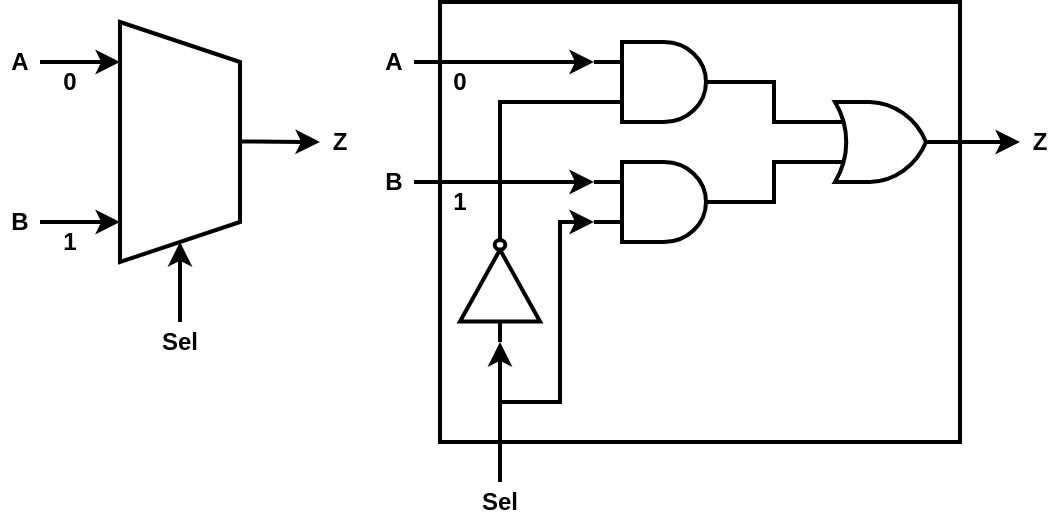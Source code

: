 <mxfile version="19.0.3" type="device"><diagram id="Bbka2i3p0ZuTExeht4uv" name="페이지-1"><mxGraphModel dx="663" dy="421" grid="1" gridSize="10" guides="1" tooltips="1" connect="1" arrows="1" fold="1" page="1" pageScale="1" pageWidth="827" pageHeight="1169" math="0" shadow="0"><root><mxCell id="0"/><mxCell id="1" parent="0"/><mxCell id="jLlLBWBLfMlOschS8_l0-33" value="" style="rounded=0;whiteSpace=wrap;html=1;fontSize=2;strokeWidth=2;" vertex="1" parent="1"><mxGeometry x="570" y="240" width="260" height="220" as="geometry"/></mxCell><mxCell id="jLlLBWBLfMlOschS8_l0-1" value="" style="shape=trapezoid;perimeter=trapezoidPerimeter;whiteSpace=wrap;html=1;fixedSize=1;rotation=90;strokeWidth=2;" vertex="1" parent="1"><mxGeometry x="380" y="280" width="120" height="60" as="geometry"/></mxCell><mxCell id="jLlLBWBLfMlOschS8_l0-2" value="" style="endArrow=classic;html=1;rounded=0;strokeWidth=2;" edge="1" parent="1"><mxGeometry width="50" height="50" relative="1" as="geometry"><mxPoint x="370" y="270" as="sourcePoint"/><mxPoint x="410" y="270" as="targetPoint"/></mxGeometry></mxCell><mxCell id="jLlLBWBLfMlOschS8_l0-3" value="" style="endArrow=classic;html=1;rounded=0;strokeWidth=2;" edge="1" parent="1"><mxGeometry width="50" height="50" relative="1" as="geometry"><mxPoint x="370" y="350" as="sourcePoint"/><mxPoint x="410" y="350" as="targetPoint"/></mxGeometry></mxCell><mxCell id="jLlLBWBLfMlOschS8_l0-4" value="" style="endArrow=classic;html=1;rounded=0;strokeWidth=2;" edge="1" parent="1"><mxGeometry width="50" height="50" relative="1" as="geometry"><mxPoint x="470" y="309.73" as="sourcePoint"/><mxPoint x="510" y="310" as="targetPoint"/></mxGeometry></mxCell><mxCell id="jLlLBWBLfMlOschS8_l0-5" value="A" style="text;html=1;strokeColor=none;fillColor=none;align=center;verticalAlign=middle;whiteSpace=wrap;rounded=0;fontStyle=1" vertex="1" parent="1"><mxGeometry x="350" y="250" width="20" height="40" as="geometry"/></mxCell><mxCell id="jLlLBWBLfMlOschS8_l0-6" value="B" style="text;html=1;strokeColor=none;fillColor=none;align=center;verticalAlign=middle;whiteSpace=wrap;rounded=0;fontStyle=1" vertex="1" parent="1"><mxGeometry x="350" y="330" width="20" height="40" as="geometry"/></mxCell><mxCell id="jLlLBWBLfMlOschS8_l0-7" value="Z" style="text;html=1;strokeColor=none;fillColor=none;align=center;verticalAlign=middle;whiteSpace=wrap;rounded=0;fontStyle=1" vertex="1" parent="1"><mxGeometry x="510" y="290" width="20" height="40" as="geometry"/></mxCell><mxCell id="jLlLBWBLfMlOschS8_l0-8" value="" style="endArrow=classic;html=1;rounded=0;strokeWidth=2;startArrow=none;" edge="1" parent="1" source="jLlLBWBLfMlOschS8_l0-11"><mxGeometry width="50" height="50" relative="1" as="geometry"><mxPoint x="440" y="400" as="sourcePoint"/><mxPoint x="440" y="360" as="targetPoint"/></mxGeometry></mxCell><mxCell id="jLlLBWBLfMlOschS8_l0-9" value="0" style="text;html=1;strokeColor=none;fillColor=none;align=center;verticalAlign=middle;whiteSpace=wrap;rounded=0;fontStyle=1" vertex="1" parent="1"><mxGeometry x="375" y="270" width="20" height="20" as="geometry"/></mxCell><mxCell id="jLlLBWBLfMlOschS8_l0-10" value="1" style="text;html=1;strokeColor=none;fillColor=none;align=center;verticalAlign=middle;whiteSpace=wrap;rounded=0;fontStyle=1" vertex="1" parent="1"><mxGeometry x="375" y="350" width="20" height="20" as="geometry"/></mxCell><mxCell id="jLlLBWBLfMlOschS8_l0-11" value="Sel" style="text;html=1;strokeColor=none;fillColor=none;align=center;verticalAlign=middle;whiteSpace=wrap;rounded=0;fontStyle=1" vertex="1" parent="1"><mxGeometry x="430" y="390" width="20" height="40" as="geometry"/></mxCell><mxCell id="jLlLBWBLfMlOschS8_l0-12" value="" style="endArrow=none;html=1;rounded=0;strokeWidth=2;" edge="1" parent="1" target="jLlLBWBLfMlOschS8_l0-11"><mxGeometry width="50" height="50" relative="1" as="geometry"><mxPoint x="440" y="400" as="sourcePoint"/><mxPoint x="440" y="360" as="targetPoint"/></mxGeometry></mxCell><mxCell id="jLlLBWBLfMlOschS8_l0-16" style="edgeStyle=orthogonalEdgeStyle;rounded=0;orthogonalLoop=1;jettySize=auto;html=1;exitX=1;exitY=0.5;exitDx=0;exitDy=0;exitPerimeter=0;entryX=0;entryY=0.25;entryDx=0;entryDy=0;entryPerimeter=0;fontSize=2;endArrow=none;endFill=0;strokeWidth=2;" edge="1" parent="1" source="jLlLBWBLfMlOschS8_l0-13" target="jLlLBWBLfMlOschS8_l0-14"><mxGeometry relative="1" as="geometry"/></mxCell><mxCell id="jLlLBWBLfMlOschS8_l0-13" value="" style="verticalLabelPosition=bottom;shadow=0;dashed=0;align=center;html=1;verticalAlign=top;shape=mxgraph.electrical.logic_gates.logic_gate;operation=and;strokeWidth=2;" vertex="1" parent="1"><mxGeometry x="647" y="260" width="70" height="40" as="geometry"/></mxCell><mxCell id="jLlLBWBLfMlOschS8_l0-31" style="edgeStyle=orthogonalEdgeStyle;rounded=0;orthogonalLoop=1;jettySize=auto;html=1;exitX=1;exitY=0.5;exitDx=0;exitDy=0;exitPerimeter=0;fontSize=2;endArrow=classic;endFill=1;strokeWidth=2;" edge="1" parent="1" source="jLlLBWBLfMlOschS8_l0-14"><mxGeometry relative="1" as="geometry"><mxPoint x="860" y="310.184" as="targetPoint"/></mxGeometry></mxCell><mxCell id="jLlLBWBLfMlOschS8_l0-14" value="" style="verticalLabelPosition=bottom;shadow=0;dashed=0;align=center;html=1;verticalAlign=top;shape=mxgraph.electrical.logic_gates.logic_gate;operation=or;fontSize=2;strokeWidth=2;" vertex="1" parent="1"><mxGeometry x="757" y="290" width="70" height="40" as="geometry"/></mxCell><mxCell id="jLlLBWBLfMlOschS8_l0-17" style="edgeStyle=orthogonalEdgeStyle;rounded=0;orthogonalLoop=1;jettySize=auto;html=1;exitX=1;exitY=0.5;exitDx=0;exitDy=0;exitPerimeter=0;entryX=0;entryY=0.75;entryDx=0;entryDy=0;entryPerimeter=0;fontSize=2;endArrow=none;endFill=0;strokeWidth=2;" edge="1" parent="1" source="jLlLBWBLfMlOschS8_l0-15" target="jLlLBWBLfMlOschS8_l0-14"><mxGeometry relative="1" as="geometry"/></mxCell><mxCell id="jLlLBWBLfMlOschS8_l0-15" value="" style="verticalLabelPosition=bottom;shadow=0;dashed=0;align=center;html=1;verticalAlign=top;shape=mxgraph.electrical.logic_gates.logic_gate;operation=and;strokeWidth=2;" vertex="1" parent="1"><mxGeometry x="647" y="320" width="70" height="40" as="geometry"/></mxCell><mxCell id="jLlLBWBLfMlOschS8_l0-19" style="edgeStyle=orthogonalEdgeStyle;rounded=0;orthogonalLoop=1;jettySize=auto;html=1;exitX=1;exitY=0.5;exitDx=0;exitDy=0;exitPerimeter=0;entryX=0;entryY=0.75;entryDx=0;entryDy=0;entryPerimeter=0;fontSize=2;endArrow=none;endFill=0;strokeWidth=2;" edge="1" parent="1" source="jLlLBWBLfMlOschS8_l0-18" target="jLlLBWBLfMlOschS8_l0-13"><mxGeometry relative="1" as="geometry"/></mxCell><mxCell id="jLlLBWBLfMlOschS8_l0-18" value="" style="verticalLabelPosition=bottom;shadow=0;dashed=0;align=center;html=1;verticalAlign=top;shape=mxgraph.electrical.logic_gates.inverter_2;fontSize=2;strokeWidth=2;rotation=-90;" vertex="1" parent="1"><mxGeometry x="570" y="360" width="60" height="40" as="geometry"/></mxCell><mxCell id="jLlLBWBLfMlOschS8_l0-20" value="" style="endArrow=classic;html=1;rounded=0;strokeWidth=2;entryX=0;entryY=0.25;entryDx=0;entryDy=0;entryPerimeter=0;" edge="1" parent="1" target="jLlLBWBLfMlOschS8_l0-13"><mxGeometry width="50" height="50" relative="1" as="geometry"><mxPoint x="557" y="270" as="sourcePoint"/><mxPoint x="597" y="270" as="targetPoint"/></mxGeometry></mxCell><mxCell id="jLlLBWBLfMlOschS8_l0-21" value="" style="endArrow=classic;html=1;rounded=0;strokeWidth=2;entryX=0;entryY=0.25;entryDx=0;entryDy=0;entryPerimeter=0;" edge="1" parent="1" target="jLlLBWBLfMlOschS8_l0-15"><mxGeometry width="50" height="50" relative="1" as="geometry"><mxPoint x="557" y="330" as="sourcePoint"/><mxPoint x="597" y="330" as="targetPoint"/></mxGeometry></mxCell><mxCell id="jLlLBWBLfMlOschS8_l0-22" value="A" style="text;html=1;strokeColor=none;fillColor=none;align=center;verticalAlign=middle;whiteSpace=wrap;rounded=0;fontStyle=1" vertex="1" parent="1"><mxGeometry x="537" y="250" width="20" height="40" as="geometry"/></mxCell><mxCell id="jLlLBWBLfMlOschS8_l0-23" value="B" style="text;html=1;strokeColor=none;fillColor=none;align=center;verticalAlign=middle;whiteSpace=wrap;rounded=0;fontStyle=1" vertex="1" parent="1"><mxGeometry x="537" y="310" width="20" height="40" as="geometry"/></mxCell><mxCell id="jLlLBWBLfMlOschS8_l0-24" value="" style="endArrow=classic;html=1;rounded=0;strokeWidth=2;startArrow=none;entryX=0;entryY=0.5;entryDx=0;entryDy=0;entryPerimeter=0;" edge="1" parent="1" source="jLlLBWBLfMlOschS8_l0-27" target="jLlLBWBLfMlOschS8_l0-18"><mxGeometry width="50" height="50" relative="1" as="geometry"><mxPoint x="607" y="470" as="sourcePoint"/><mxPoint x="607" y="430" as="targetPoint"/></mxGeometry></mxCell><mxCell id="jLlLBWBLfMlOschS8_l0-25" value="0" style="text;html=1;strokeColor=none;fillColor=none;align=center;verticalAlign=middle;whiteSpace=wrap;rounded=0;fontStyle=1" vertex="1" parent="1"><mxGeometry x="570" y="270" width="20" height="20" as="geometry"/></mxCell><mxCell id="jLlLBWBLfMlOschS8_l0-26" value="1" style="text;html=1;strokeColor=none;fillColor=none;align=center;verticalAlign=middle;whiteSpace=wrap;rounded=0;fontStyle=1" vertex="1" parent="1"><mxGeometry x="570" y="330" width="20" height="20" as="geometry"/></mxCell><mxCell id="jLlLBWBLfMlOschS8_l0-29" style="edgeStyle=orthogonalEdgeStyle;rounded=0;orthogonalLoop=1;jettySize=auto;html=1;exitX=0.5;exitY=0;exitDx=0;exitDy=0;entryX=0;entryY=0.75;entryDx=0;entryDy=0;entryPerimeter=0;fontSize=2;endArrow=classic;endFill=1;strokeWidth=2;" edge="1" parent="1" source="jLlLBWBLfMlOschS8_l0-27" target="jLlLBWBLfMlOschS8_l0-15"><mxGeometry relative="1" as="geometry"><Array as="points"><mxPoint x="600" y="440"/><mxPoint x="630" y="440"/><mxPoint x="630" y="350"/></Array></mxGeometry></mxCell><mxCell id="jLlLBWBLfMlOschS8_l0-27" value="Sel" style="text;html=1;strokeColor=none;fillColor=none;align=center;verticalAlign=middle;whiteSpace=wrap;rounded=0;fontStyle=1" vertex="1" parent="1"><mxGeometry x="590" y="480" width="20" height="20" as="geometry"/></mxCell><mxCell id="jLlLBWBLfMlOschS8_l0-32" value="Z" style="text;html=1;strokeColor=none;fillColor=none;align=center;verticalAlign=middle;whiteSpace=wrap;rounded=0;fontStyle=1" vertex="1" parent="1"><mxGeometry x="860" y="290" width="20" height="40" as="geometry"/></mxCell></root></mxGraphModel></diagram></mxfile>